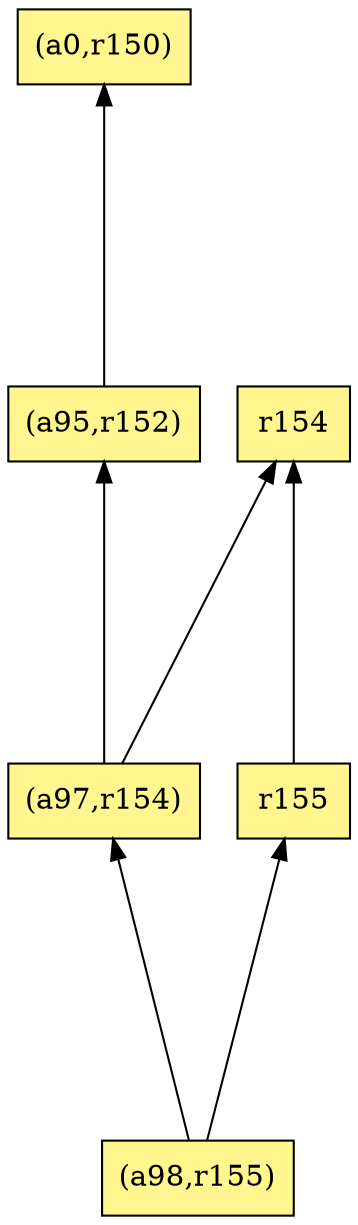 digraph G {
rankdir=BT;ranksep="2.0";
"(a98,r155)" [shape=record,fillcolor=khaki1,style=filled,label="{(a98,r155)}"];
"(a95,r152)" [shape=record,fillcolor=khaki1,style=filled,label="{(a95,r152)}"];
"(a0,r150)" [shape=record,fillcolor=khaki1,style=filled,label="{(a0,r150)}"];
"r154" [shape=record,fillcolor=khaki1,style=filled,label="{r154}"];
"(a97,r154)" [shape=record,fillcolor=khaki1,style=filled,label="{(a97,r154)}"];
"r155" [shape=record,fillcolor=khaki1,style=filled,label="{r155}"];
"(a98,r155)" -> "(a97,r154)"
"(a98,r155)" -> "r155"
"(a95,r152)" -> "(a0,r150)"
"(a97,r154)" -> "(a95,r152)"
"(a97,r154)" -> "r154"
"r155" -> "r154"
}